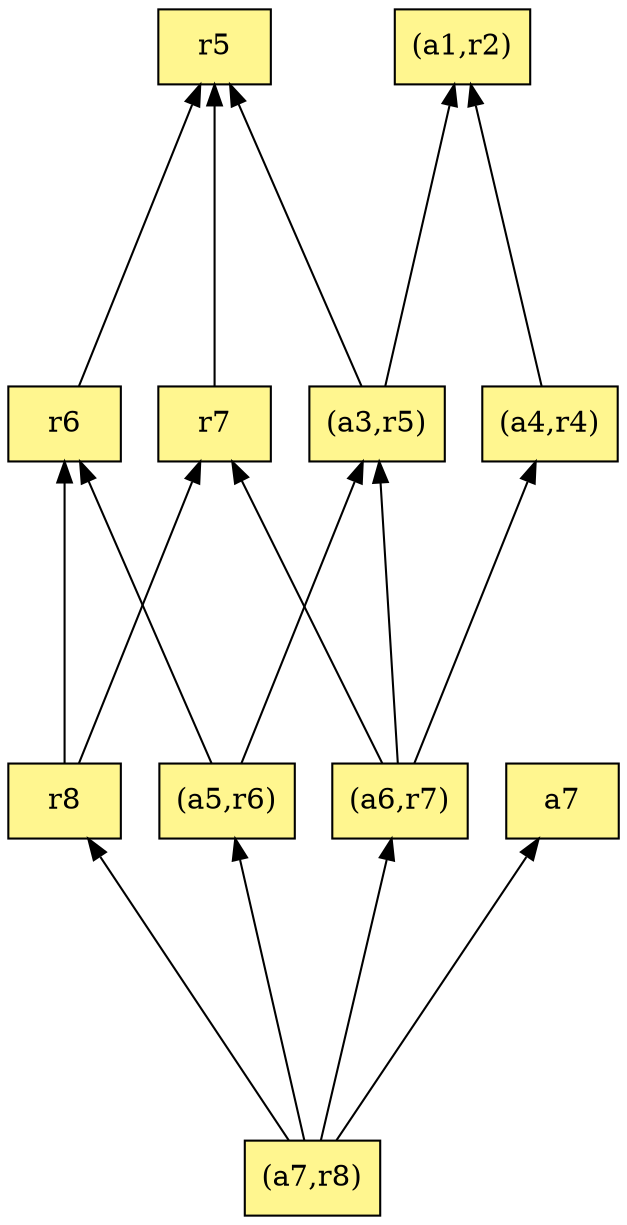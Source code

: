 digraph G {
rankdir=BT;ranksep="2.0";
"r6" [shape=record,fillcolor=khaki1,style=filled,label="{r6}"];
"(a1,r2)" [shape=record,fillcolor=khaki1,style=filled,label="{(a1,r2)}"];
"(a3,r5)" [shape=record,fillcolor=khaki1,style=filled,label="{(a3,r5)}"];
"(a6,r7)" [shape=record,fillcolor=khaki1,style=filled,label="{(a6,r7)}"];
"(a7,r8)" [shape=record,fillcolor=khaki1,style=filled,label="{(a7,r8)}"];
"r8" [shape=record,fillcolor=khaki1,style=filled,label="{r8}"];
"r7" [shape=record,fillcolor=khaki1,style=filled,label="{r7}"];
"(a4,r4)" [shape=record,fillcolor=khaki1,style=filled,label="{(a4,r4)}"];
"(a5,r6)" [shape=record,fillcolor=khaki1,style=filled,label="{(a5,r6)}"];
"a7" [shape=record,fillcolor=khaki1,style=filled,label="{a7}"];
"r5" [shape=record,fillcolor=khaki1,style=filled,label="{r5}"];
"r6" -> "r5"
"(a3,r5)" -> "(a1,r2)"
"(a3,r5)" -> "r5"
"(a6,r7)" -> "(a4,r4)"
"(a6,r7)" -> "(a3,r5)"
"(a6,r7)" -> "r7"
"(a7,r8)" -> "(a6,r7)"
"(a7,r8)" -> "r8"
"(a7,r8)" -> "(a5,r6)"
"(a7,r8)" -> "a7"
"r8" -> "r7"
"r8" -> "r6"
"r7" -> "r5"
"(a4,r4)" -> "(a1,r2)"
"(a5,r6)" -> "(a3,r5)"
"(a5,r6)" -> "r6"
}